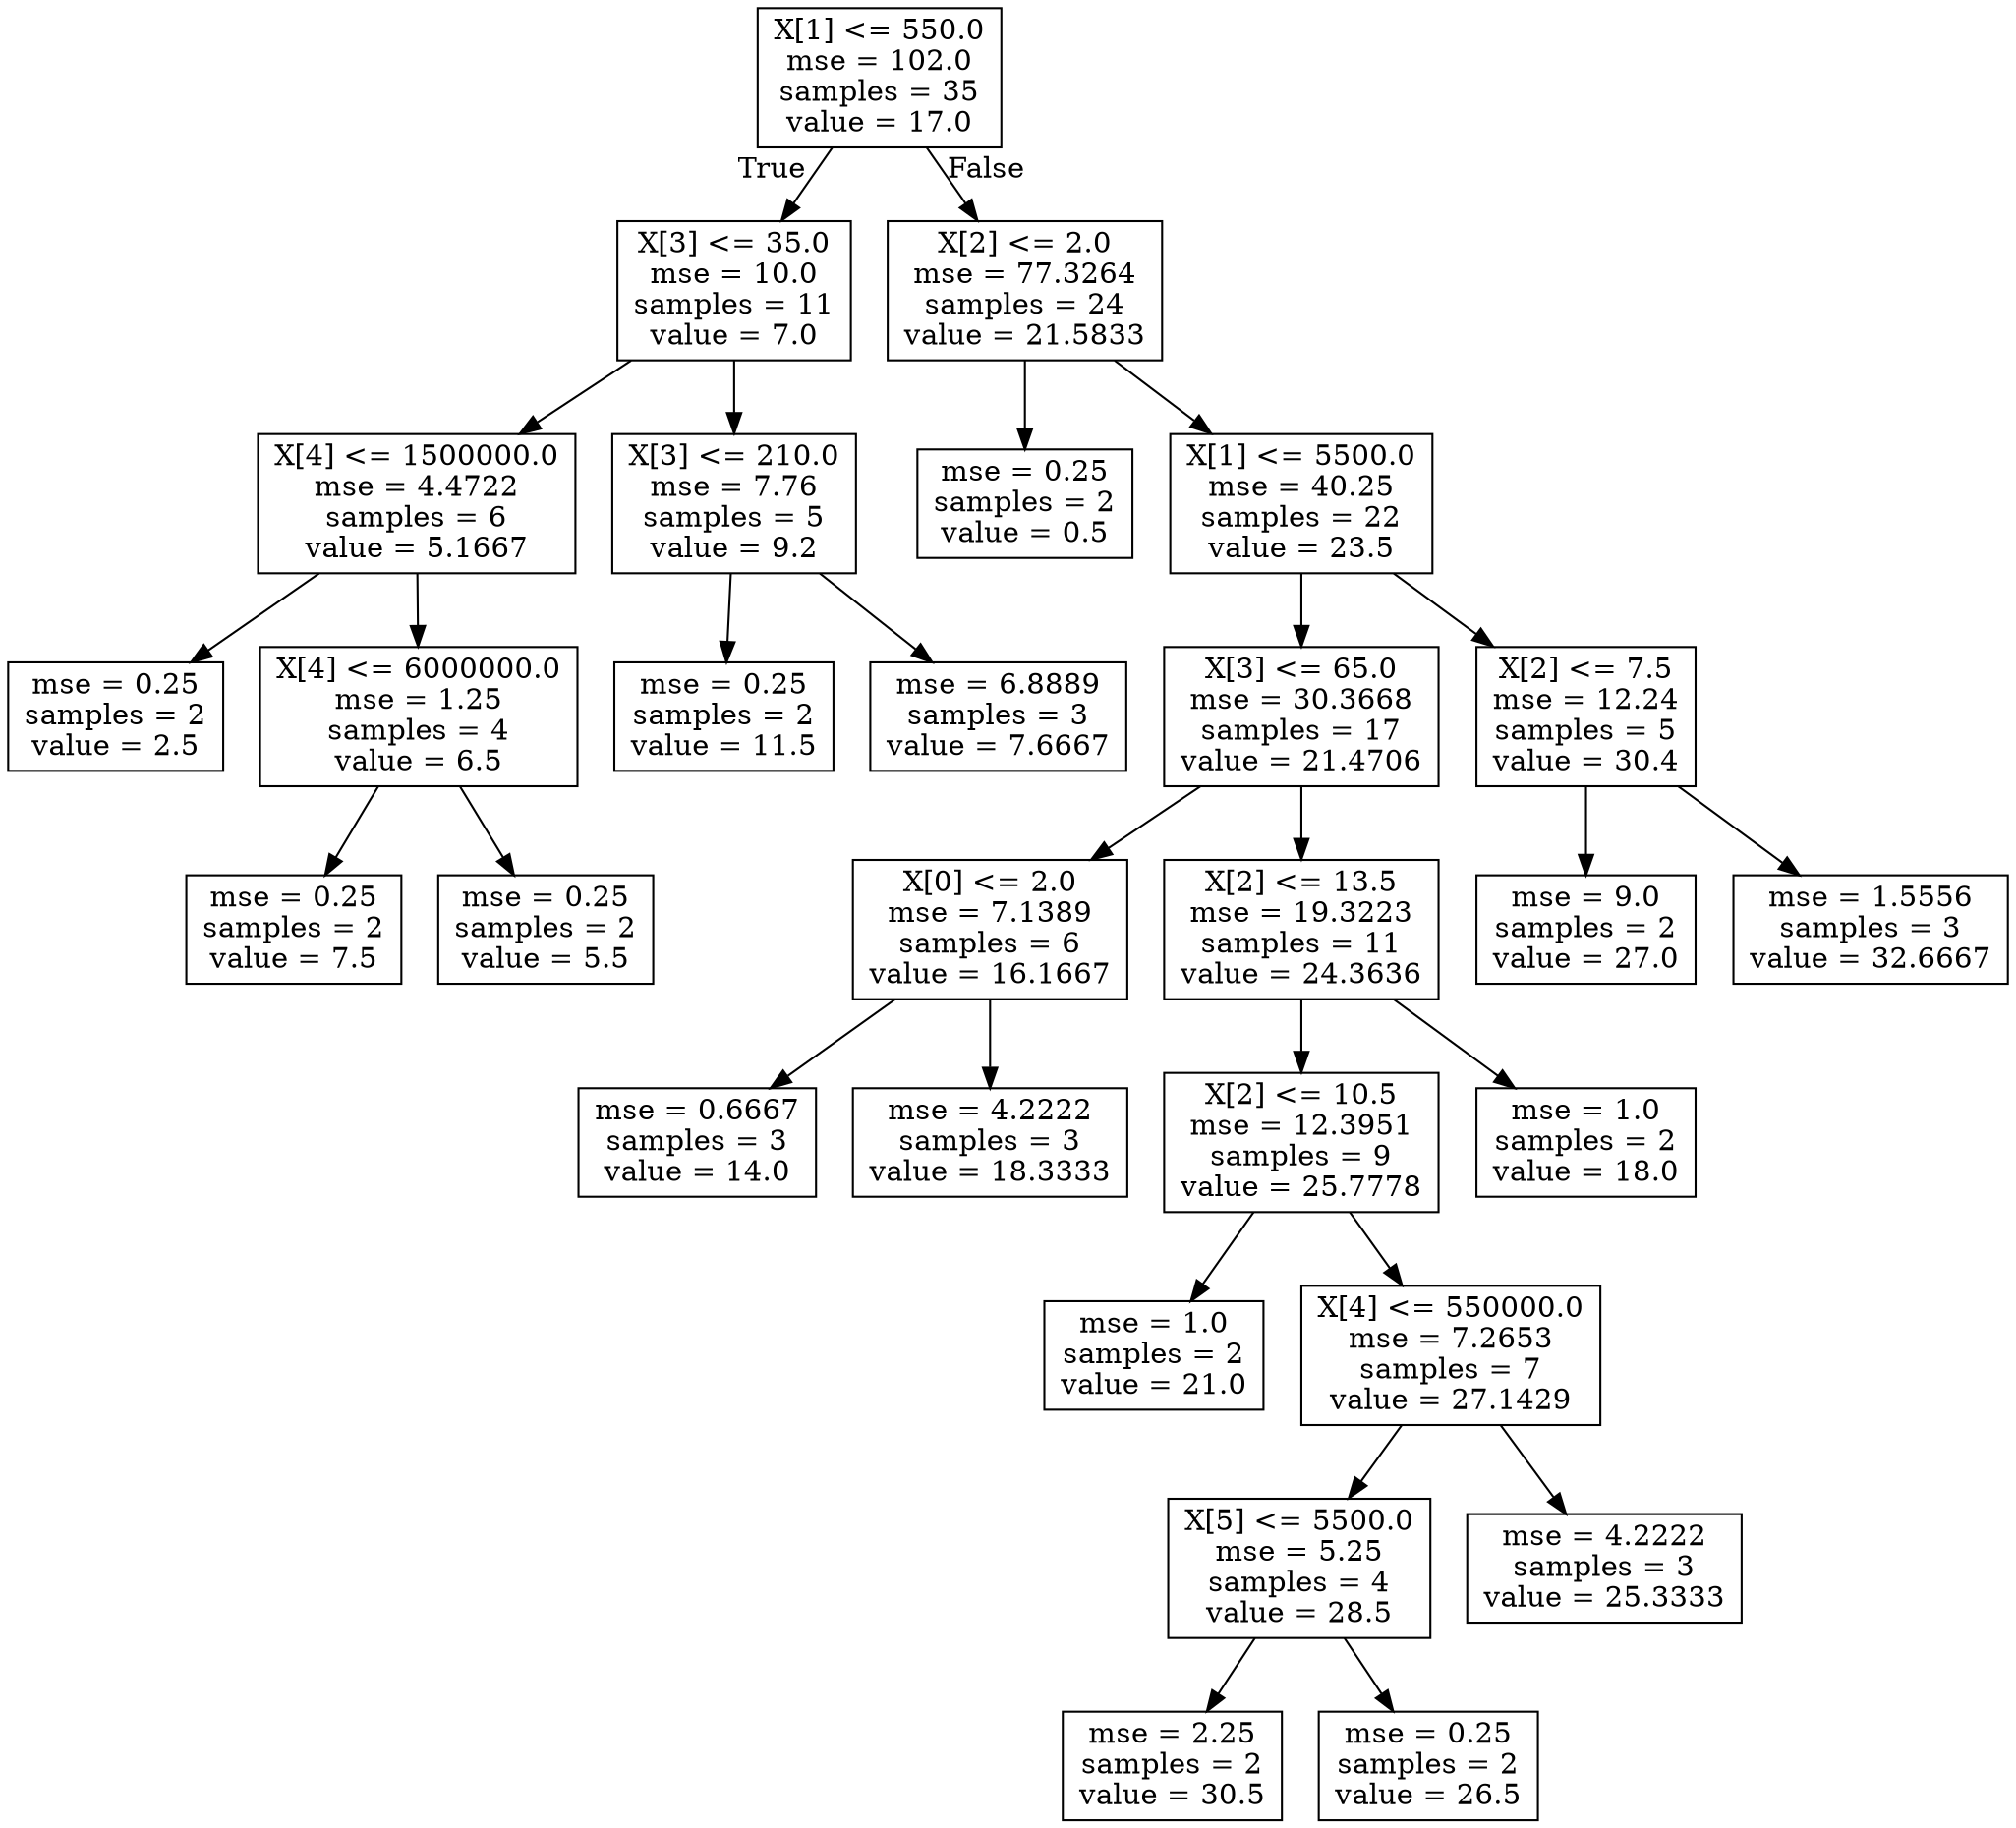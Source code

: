 digraph Tree {
node [shape=box] ;
0 [label="X[1] <= 550.0\nmse = 102.0\nsamples = 35\nvalue = 17.0"] ;
1 [label="X[3] <= 35.0\nmse = 10.0\nsamples = 11\nvalue = 7.0"] ;
0 -> 1 [labeldistance=2.5, labelangle=45, headlabel="True"] ;
2 [label="X[4] <= 1500000.0\nmse = 4.4722\nsamples = 6\nvalue = 5.1667"] ;
1 -> 2 ;
3 [label="mse = 0.25\nsamples = 2\nvalue = 2.5"] ;
2 -> 3 ;
4 [label="X[4] <= 6000000.0\nmse = 1.25\nsamples = 4\nvalue = 6.5"] ;
2 -> 4 ;
5 [label="mse = 0.25\nsamples = 2\nvalue = 7.5"] ;
4 -> 5 ;
6 [label="mse = 0.25\nsamples = 2\nvalue = 5.5"] ;
4 -> 6 ;
7 [label="X[3] <= 210.0\nmse = 7.76\nsamples = 5\nvalue = 9.2"] ;
1 -> 7 ;
8 [label="mse = 0.25\nsamples = 2\nvalue = 11.5"] ;
7 -> 8 ;
9 [label="mse = 6.8889\nsamples = 3\nvalue = 7.6667"] ;
7 -> 9 ;
10 [label="X[2] <= 2.0\nmse = 77.3264\nsamples = 24\nvalue = 21.5833"] ;
0 -> 10 [labeldistance=2.5, labelangle=-45, headlabel="False"] ;
11 [label="mse = 0.25\nsamples = 2\nvalue = 0.5"] ;
10 -> 11 ;
12 [label="X[1] <= 5500.0\nmse = 40.25\nsamples = 22\nvalue = 23.5"] ;
10 -> 12 ;
13 [label="X[3] <= 65.0\nmse = 30.3668\nsamples = 17\nvalue = 21.4706"] ;
12 -> 13 ;
14 [label="X[0] <= 2.0\nmse = 7.1389\nsamples = 6\nvalue = 16.1667"] ;
13 -> 14 ;
15 [label="mse = 0.6667\nsamples = 3\nvalue = 14.0"] ;
14 -> 15 ;
16 [label="mse = 4.2222\nsamples = 3\nvalue = 18.3333"] ;
14 -> 16 ;
17 [label="X[2] <= 13.5\nmse = 19.3223\nsamples = 11\nvalue = 24.3636"] ;
13 -> 17 ;
18 [label="X[2] <= 10.5\nmse = 12.3951\nsamples = 9\nvalue = 25.7778"] ;
17 -> 18 ;
19 [label="mse = 1.0\nsamples = 2\nvalue = 21.0"] ;
18 -> 19 ;
20 [label="X[4] <= 550000.0\nmse = 7.2653\nsamples = 7\nvalue = 27.1429"] ;
18 -> 20 ;
21 [label="X[5] <= 5500.0\nmse = 5.25\nsamples = 4\nvalue = 28.5"] ;
20 -> 21 ;
22 [label="mse = 2.25\nsamples = 2\nvalue = 30.5"] ;
21 -> 22 ;
23 [label="mse = 0.25\nsamples = 2\nvalue = 26.5"] ;
21 -> 23 ;
24 [label="mse = 4.2222\nsamples = 3\nvalue = 25.3333"] ;
20 -> 24 ;
25 [label="mse = 1.0\nsamples = 2\nvalue = 18.0"] ;
17 -> 25 ;
26 [label="X[2] <= 7.5\nmse = 12.24\nsamples = 5\nvalue = 30.4"] ;
12 -> 26 ;
27 [label="mse = 9.0\nsamples = 2\nvalue = 27.0"] ;
26 -> 27 ;
28 [label="mse = 1.5556\nsamples = 3\nvalue = 32.6667"] ;
26 -> 28 ;
}